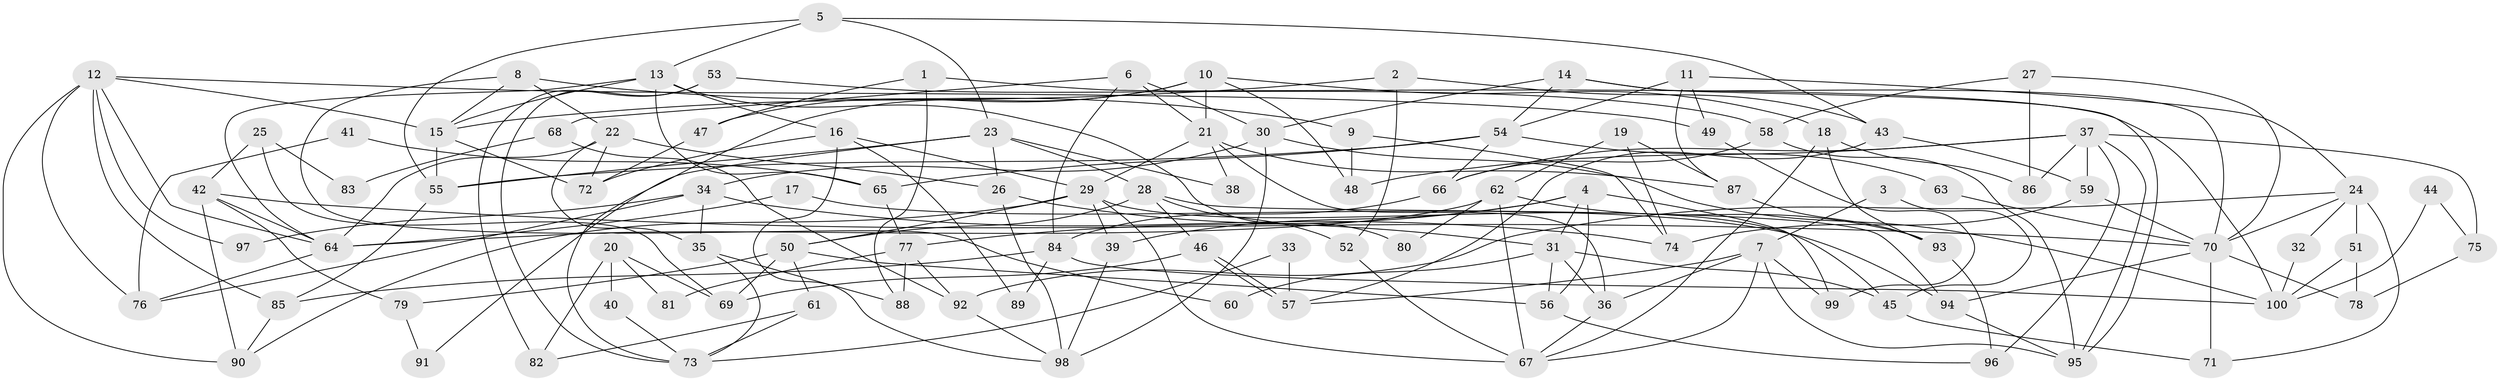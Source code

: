 // Generated by graph-tools (version 1.1) at 2025/14/03/09/25 04:14:59]
// undirected, 100 vertices, 200 edges
graph export_dot {
graph [start="1"]
  node [color=gray90,style=filled];
  1;
  2;
  3;
  4;
  5;
  6;
  7;
  8;
  9;
  10;
  11;
  12;
  13;
  14;
  15;
  16;
  17;
  18;
  19;
  20;
  21;
  22;
  23;
  24;
  25;
  26;
  27;
  28;
  29;
  30;
  31;
  32;
  33;
  34;
  35;
  36;
  37;
  38;
  39;
  40;
  41;
  42;
  43;
  44;
  45;
  46;
  47;
  48;
  49;
  50;
  51;
  52;
  53;
  54;
  55;
  56;
  57;
  58;
  59;
  60;
  61;
  62;
  63;
  64;
  65;
  66;
  67;
  68;
  69;
  70;
  71;
  72;
  73;
  74;
  75;
  76;
  77;
  78;
  79;
  80;
  81;
  82;
  83;
  84;
  85;
  86;
  87;
  88;
  89;
  90;
  91;
  92;
  93;
  94;
  95;
  96;
  97;
  98;
  99;
  100;
  1 -- 47;
  1 -- 100;
  1 -- 88;
  2 -- 52;
  2 -- 15;
  2 -- 43;
  3 -- 45;
  3 -- 7;
  4 -- 31;
  4 -- 39;
  4 -- 56;
  4 -- 77;
  4 -- 99;
  5 -- 43;
  5 -- 55;
  5 -- 13;
  5 -- 23;
  6 -- 21;
  6 -- 30;
  6 -- 68;
  6 -- 84;
  7 -- 67;
  7 -- 57;
  7 -- 36;
  7 -- 95;
  7 -- 99;
  8 -- 15;
  8 -- 22;
  8 -- 9;
  8 -- 60;
  9 -- 74;
  9 -- 48;
  10 -- 18;
  10 -- 21;
  10 -- 47;
  10 -- 48;
  10 -- 73;
  11 -- 49;
  11 -- 87;
  11 -- 24;
  11 -- 54;
  12 -- 15;
  12 -- 85;
  12 -- 49;
  12 -- 64;
  12 -- 76;
  12 -- 90;
  12 -- 97;
  13 -- 65;
  13 -- 15;
  13 -- 16;
  13 -- 64;
  13 -- 80;
  14 -- 95;
  14 -- 30;
  14 -- 54;
  14 -- 70;
  15 -- 55;
  15 -- 72;
  16 -- 72;
  16 -- 29;
  16 -- 89;
  16 -- 98;
  17 -- 94;
  17 -- 64;
  18 -- 86;
  18 -- 67;
  18 -- 93;
  19 -- 74;
  19 -- 62;
  19 -- 87;
  20 -- 82;
  20 -- 69;
  20 -- 40;
  20 -- 81;
  21 -- 87;
  21 -- 36;
  21 -- 29;
  21 -- 38;
  22 -- 26;
  22 -- 64;
  22 -- 35;
  22 -- 72;
  23 -- 28;
  23 -- 26;
  23 -- 38;
  23 -- 55;
  23 -- 91;
  24 -- 70;
  24 -- 32;
  24 -- 51;
  24 -- 71;
  24 -- 92;
  25 -- 69;
  25 -- 42;
  25 -- 83;
  26 -- 31;
  26 -- 98;
  27 -- 70;
  27 -- 58;
  27 -- 86;
  28 -- 50;
  28 -- 94;
  28 -- 46;
  28 -- 52;
  29 -- 39;
  29 -- 45;
  29 -- 50;
  29 -- 67;
  29 -- 90;
  30 -- 98;
  30 -- 34;
  30 -- 100;
  31 -- 36;
  31 -- 45;
  31 -- 56;
  31 -- 60;
  32 -- 100;
  33 -- 57;
  33 -- 73;
  34 -- 76;
  34 -- 35;
  34 -- 74;
  34 -- 97;
  35 -- 88;
  35 -- 73;
  36 -- 67;
  37 -- 48;
  37 -- 66;
  37 -- 59;
  37 -- 75;
  37 -- 86;
  37 -- 95;
  37 -- 96;
  39 -- 98;
  40 -- 73;
  41 -- 65;
  41 -- 76;
  42 -- 64;
  42 -- 90;
  42 -- 70;
  42 -- 79;
  43 -- 59;
  43 -- 57;
  44 -- 100;
  44 -- 75;
  45 -- 71;
  46 -- 57;
  46 -- 57;
  46 -- 69;
  47 -- 72;
  49 -- 99;
  50 -- 56;
  50 -- 61;
  50 -- 69;
  50 -- 79;
  51 -- 100;
  51 -- 78;
  52 -- 67;
  53 -- 58;
  53 -- 73;
  53 -- 82;
  54 -- 55;
  54 -- 63;
  54 -- 65;
  54 -- 66;
  55 -- 85;
  56 -- 96;
  58 -- 95;
  58 -- 66;
  59 -- 70;
  59 -- 74;
  61 -- 73;
  61 -- 82;
  62 -- 93;
  62 -- 64;
  62 -- 67;
  62 -- 80;
  63 -- 70;
  64 -- 76;
  65 -- 77;
  66 -- 84;
  68 -- 92;
  68 -- 83;
  70 -- 71;
  70 -- 78;
  70 -- 94;
  75 -- 78;
  77 -- 92;
  77 -- 81;
  77 -- 88;
  79 -- 91;
  84 -- 85;
  84 -- 89;
  84 -- 100;
  85 -- 90;
  87 -- 93;
  92 -- 98;
  93 -- 96;
  94 -- 95;
}
